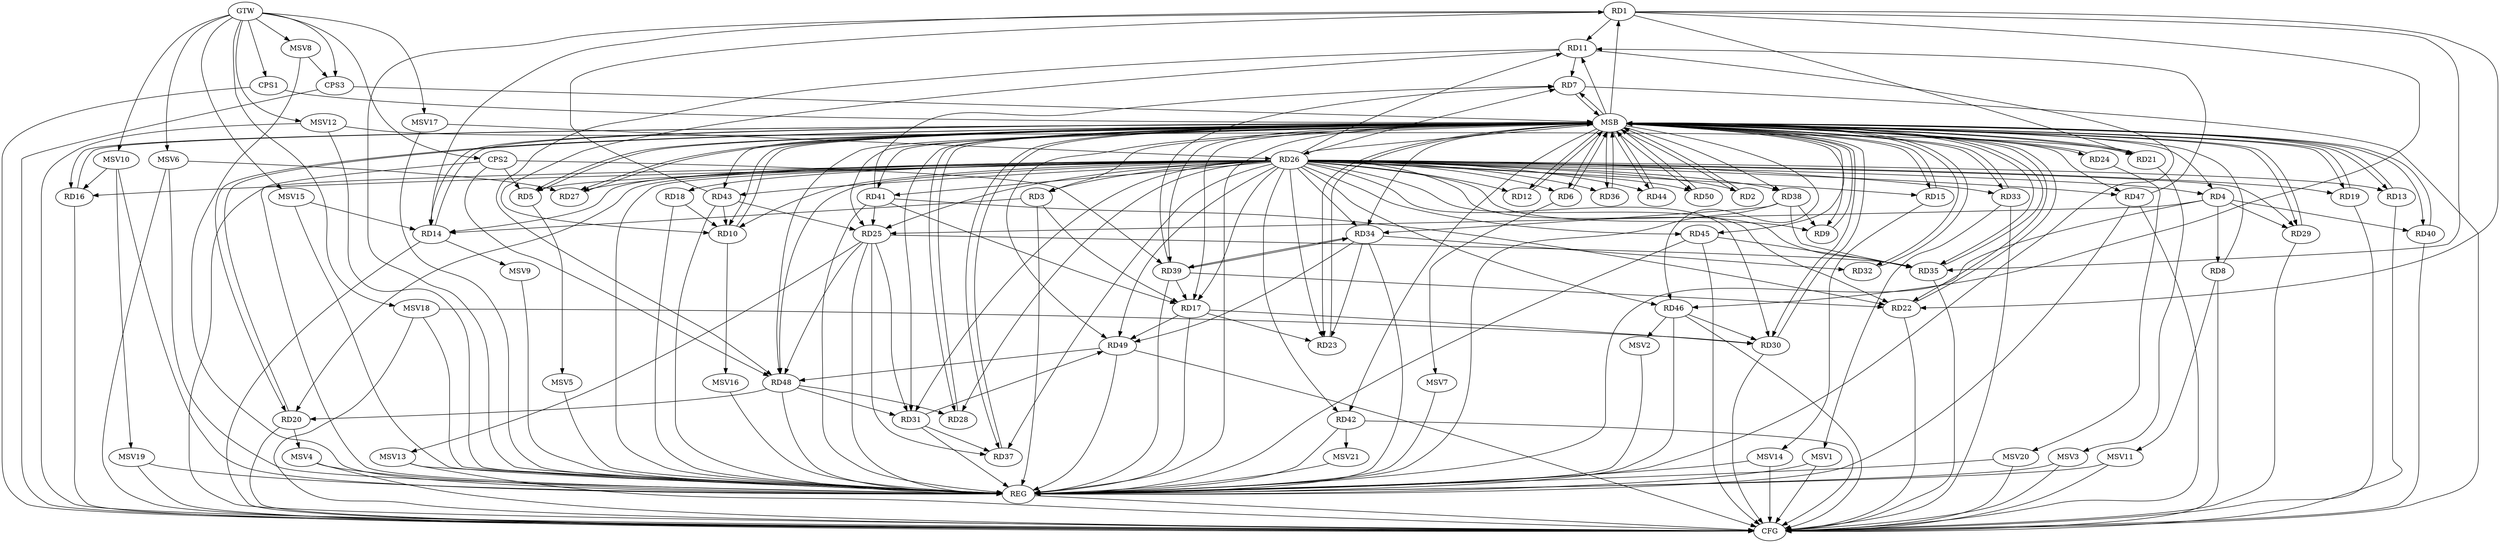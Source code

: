 strict digraph G {
  RD1 [ label="RD1" ];
  RD2 [ label="RD2" ];
  RD3 [ label="RD3" ];
  RD4 [ label="RD4" ];
  RD5 [ label="RD5" ];
  RD6 [ label="RD6" ];
  RD7 [ label="RD7" ];
  RD8 [ label="RD8" ];
  RD9 [ label="RD9" ];
  RD10 [ label="RD10" ];
  RD11 [ label="RD11" ];
  RD12 [ label="RD12" ];
  RD13 [ label="RD13" ];
  RD14 [ label="RD14" ];
  RD15 [ label="RD15" ];
  RD16 [ label="RD16" ];
  RD17 [ label="RD17" ];
  RD18 [ label="RD18" ];
  RD19 [ label="RD19" ];
  RD20 [ label="RD20" ];
  RD21 [ label="RD21" ];
  RD22 [ label="RD22" ];
  RD23 [ label="RD23" ];
  RD24 [ label="RD24" ];
  RD25 [ label="RD25" ];
  RD26 [ label="RD26" ];
  RD27 [ label="RD27" ];
  RD28 [ label="RD28" ];
  RD29 [ label="RD29" ];
  RD30 [ label="RD30" ];
  RD31 [ label="RD31" ];
  RD32 [ label="RD32" ];
  RD33 [ label="RD33" ];
  RD34 [ label="RD34" ];
  RD35 [ label="RD35" ];
  RD36 [ label="RD36" ];
  RD37 [ label="RD37" ];
  RD38 [ label="RD38" ];
  RD39 [ label="RD39" ];
  RD40 [ label="RD40" ];
  RD41 [ label="RD41" ];
  RD42 [ label="RD42" ];
  RD43 [ label="RD43" ];
  RD44 [ label="RD44" ];
  RD45 [ label="RD45" ];
  RD46 [ label="RD46" ];
  RD47 [ label="RD47" ];
  RD48 [ label="RD48" ];
  RD49 [ label="RD49" ];
  RD50 [ label="RD50" ];
  CPS1 [ label="CPS1" ];
  CPS2 [ label="CPS2" ];
  CPS3 [ label="CPS3" ];
  GTW [ label="GTW" ];
  REG [ label="REG" ];
  MSB [ label="MSB" ];
  CFG [ label="CFG" ];
  MSV1 [ label="MSV1" ];
  MSV2 [ label="MSV2" ];
  MSV3 [ label="MSV3" ];
  MSV4 [ label="MSV4" ];
  MSV5 [ label="MSV5" ];
  MSV6 [ label="MSV6" ];
  MSV7 [ label="MSV7" ];
  MSV8 [ label="MSV8" ];
  MSV9 [ label="MSV9" ];
  MSV10 [ label="MSV10" ];
  MSV11 [ label="MSV11" ];
  MSV12 [ label="MSV12" ];
  MSV13 [ label="MSV13" ];
  MSV14 [ label="MSV14" ];
  MSV15 [ label="MSV15" ];
  MSV16 [ label="MSV16" ];
  MSV17 [ label="MSV17" ];
  MSV18 [ label="MSV18" ];
  MSV19 [ label="MSV19" ];
  MSV20 [ label="MSV20" ];
  MSV21 [ label="MSV21" ];
  RD1 -> RD11;
  RD1 -> RD14;
  RD1 -> RD21;
  RD1 -> RD22;
  RD1 -> RD35;
  RD43 -> RD1;
  RD1 -> RD46;
  RD3 -> RD14;
  RD3 -> RD17;
  RD4 -> RD8;
  RD4 -> RD25;
  RD4 -> RD29;
  RD4 -> RD40;
  RD26 -> RD5;
  RD11 -> RD7;
  RD39 -> RD7;
  RD41 -> RD7;
  RD38 -> RD9;
  RD11 -> RD10;
  RD18 -> RD10;
  RD43 -> RD10;
  RD26 -> RD11;
  RD47 -> RD11;
  RD11 -> RD48;
  RD17 -> RD23;
  RD26 -> RD17;
  RD17 -> RD30;
  RD39 -> RD17;
  RD41 -> RD17;
  RD17 -> RD49;
  RD26 -> RD20;
  RD48 -> RD20;
  RD39 -> RD22;
  RD41 -> RD22;
  RD34 -> RD23;
  RD26 -> RD25;
  RD25 -> RD31;
  RD25 -> RD35;
  RD25 -> RD37;
  RD41 -> RD25;
  RD43 -> RD25;
  RD25 -> RD48;
  RD26 -> RD28;
  RD26 -> RD30;
  RD26 -> RD31;
  RD26 -> RD34;
  RD26 -> RD48;
  RD48 -> RD28;
  RD46 -> RD30;
  RD31 -> RD37;
  RD48 -> RD31;
  RD31 -> RD49;
  RD34 -> RD32;
  RD38 -> RD34;
  RD34 -> RD39;
  RD39 -> RD34;
  RD34 -> RD49;
  RD38 -> RD35;
  RD45 -> RD35;
  RD49 -> RD48;
  CPS2 -> RD48;
  CPS2 -> RD5;
  CPS2 -> RD39;
  GTW -> CPS1;
  GTW -> CPS2;
  GTW -> CPS3;
  RD1 -> REG;
  RD3 -> REG;
  RD4 -> REG;
  RD11 -> REG;
  RD17 -> REG;
  RD18 -> REG;
  RD25 -> REG;
  RD26 -> REG;
  RD31 -> REG;
  RD34 -> REG;
  RD38 -> REG;
  RD39 -> REG;
  RD41 -> REG;
  RD42 -> REG;
  RD43 -> REG;
  RD45 -> REG;
  RD46 -> REG;
  RD47 -> REG;
  RD48 -> REG;
  RD49 -> REG;
  CPS2 -> REG;
  RD2 -> MSB;
  MSB -> RD12;
  MSB -> RD30;
  MSB -> RD33;
  MSB -> RD38;
  MSB -> RD42;
  MSB -> RD47;
  MSB -> REG;
  RD5 -> MSB;
  MSB -> RD6;
  MSB -> RD7;
  MSB -> RD15;
  MSB -> RD16;
  MSB -> RD20;
  MSB -> RD23;
  MSB -> RD48;
  RD6 -> MSB;
  MSB -> RD17;
  MSB -> RD21;
  MSB -> RD32;
  MSB -> RD41;
  RD7 -> MSB;
  MSB -> RD2;
  MSB -> RD9;
  MSB -> RD25;
  MSB -> RD35;
  RD8 -> MSB;
  MSB -> RD10;
  MSB -> RD24;
  MSB -> RD40;
  RD9 -> MSB;
  MSB -> RD45;
  RD10 -> MSB;
  MSB -> RD13;
  RD12 -> MSB;
  MSB -> RD29;
  RD13 -> MSB;
  MSB -> RD3;
  MSB -> RD5;
  MSB -> RD14;
  MSB -> RD31;
  RD14 -> MSB;
  RD15 -> MSB;
  MSB -> RD22;
  MSB -> RD28;
  RD16 -> MSB;
  RD19 -> MSB;
  MSB -> RD39;
  MSB -> RD49;
  MSB -> RD50;
  RD20 -> MSB;
  MSB -> RD11;
  MSB -> RD36;
  RD21 -> MSB;
  RD22 -> MSB;
  MSB -> RD1;
  RD23 -> MSB;
  MSB -> RD19;
  RD24 -> MSB;
  RD27 -> MSB;
  MSB -> RD26;
  MSB -> RD34;
  MSB -> RD44;
  RD28 -> MSB;
  RD29 -> MSB;
  MSB -> RD43;
  MSB -> RD46;
  RD30 -> MSB;
  MSB -> RD27;
  RD32 -> MSB;
  RD33 -> MSB;
  RD35 -> MSB;
  RD36 -> MSB;
  RD37 -> MSB;
  MSB -> RD4;
  RD40 -> MSB;
  RD44 -> MSB;
  RD50 -> MSB;
  MSB -> RD37;
  CPS1 -> MSB;
  CPS3 -> MSB;
  CPS1 -> CFG;
  RD16 -> CFG;
  RD30 -> CFG;
  RD29 -> CFG;
  RD35 -> CFG;
  RD14 -> CFG;
  RD40 -> CFG;
  RD13 -> CFG;
  RD26 -> CFG;
  RD22 -> CFG;
  RD20 -> CFG;
  RD8 -> CFG;
  RD46 -> CFG;
  RD33 -> CFG;
  RD49 -> CFG;
  RD45 -> CFG;
  CPS3 -> CFG;
  RD42 -> CFG;
  RD19 -> CFG;
  RD7 -> CFG;
  RD47 -> CFG;
  REG -> CFG;
  RD26 -> RD37;
  RD26 -> RD35;
  RD26 -> RD27;
  RD26 -> RD23;
  RD26 -> RD3;
  RD26 -> RD12;
  RD26 -> RD43;
  RD26 -> RD44;
  RD26 -> RD33;
  RD26 -> RD36;
  RD26 -> RD4;
  RD26 -> RD50;
  RD26 -> RD49;
  RD26 -> RD14;
  RD26 -> RD16;
  RD26 -> RD2;
  RD26 -> RD7;
  RD26 -> RD19;
  RD26 -> RD41;
  RD26 -> RD46;
  RD26 -> RD18;
  RD26 -> RD38;
  RD26 -> RD6;
  RD26 -> RD22;
  RD26 -> RD47;
  RD26 -> RD9;
  RD26 -> RD15;
  RD26 -> RD42;
  RD26 -> RD13;
  RD26 -> RD10;
  RD26 -> RD45;
  RD26 -> RD29;
  RD33 -> MSV1;
  MSV1 -> REG;
  MSV1 -> CFG;
  RD46 -> MSV2;
  MSV2 -> REG;
  RD21 -> MSV3;
  MSV3 -> REG;
  MSV3 -> CFG;
  RD20 -> MSV4;
  MSV4 -> REG;
  MSV4 -> CFG;
  RD5 -> MSV5;
  MSV5 -> REG;
  MSV6 -> RD27;
  GTW -> MSV6;
  MSV6 -> REG;
  MSV6 -> CFG;
  RD6 -> MSV7;
  MSV7 -> REG;
  MSV8 -> CPS3;
  GTW -> MSV8;
  MSV8 -> REG;
  RD14 -> MSV9;
  MSV9 -> REG;
  MSV10 -> RD16;
  GTW -> MSV10;
  MSV10 -> REG;
  RD8 -> MSV11;
  MSV11 -> REG;
  MSV11 -> CFG;
  MSV12 -> RD21;
  GTW -> MSV12;
  MSV12 -> REG;
  MSV12 -> CFG;
  RD25 -> MSV13;
  MSV13 -> REG;
  MSV13 -> CFG;
  RD15 -> MSV14;
  MSV14 -> REG;
  MSV14 -> CFG;
  MSV15 -> RD14;
  GTW -> MSV15;
  MSV15 -> REG;
  RD10 -> MSV16;
  MSV16 -> REG;
  MSV17 -> RD26;
  GTW -> MSV17;
  MSV17 -> REG;
  MSV18 -> RD30;
  GTW -> MSV18;
  MSV18 -> REG;
  MSV18 -> CFG;
  MSV10 -> MSV19;
  MSV19 -> REG;
  MSV19 -> CFG;
  RD24 -> MSV20;
  MSV20 -> REG;
  MSV20 -> CFG;
  RD42 -> MSV21;
  MSV21 -> REG;
}
